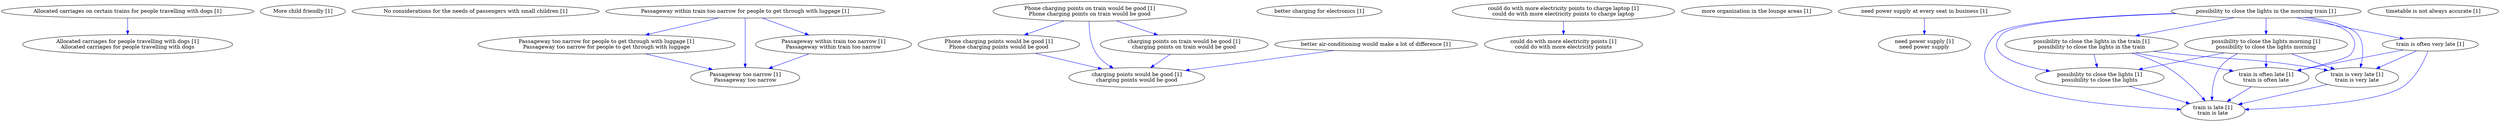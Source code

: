digraph collapsedGraph {
"Allocated carriages on certain trains for people travelling with dogs [1]""Allocated carriages for people travelling with dogs [1]\nAllocated carriages for people travelling with dogs""More child friendly [1]""No considerations for the needs of passengers with small children [1]""Passageway within train too narrow for people to get through with luggage [1]""Passageway too narrow for people to get through with luggage [1]\nPassageway too narrow for people to get through with luggage""Passageway too narrow [1]\nPassageway too narrow""Passageway within train too narrow [1]\nPassageway within train too narrow""Phone charging points on train would be good [1]\nPhone charging points on train would be good""Phone charging points would be good [1]\nPhone charging points would be good""charging points would be good [1]\ncharging points would be good""charging points on train would be good [1]\ncharging points on train would be good""better air-conditioning would make a lot of difference [1]""better charging for electronics [1]""could do with more electricity points to charge laptop [1]\ncould do with more electricity points to charge laptop""could do with more electricity points [1]\ncould do with more electricity points""more organization in the lounge areas [1]""need power supply at every seat in business [1]""need power supply [1]\nneed power supply""possibility to close the lights in the morning train [1]""possibility to close the lights in the train [1]\npossibility to close the lights in the train""possibility to close the lights [1]\npossibility to close the lights""possibility to close the lights morning [1]\npossibility to close the lights morning""timetable is not always accurate [1]""train is often very late [1]""train is often late [1]\ntrain is often late""train is late [1]\ntrain is late""train is very late [1]\ntrain is very late""Allocated carriages on certain trains for people travelling with dogs [1]" -> "Allocated carriages for people travelling with dogs [1]\nAllocated carriages for people travelling with dogs" [color=blue]
"Passageway within train too narrow for people to get through with luggage [1]" -> "Passageway too narrow for people to get through with luggage [1]\nPassageway too narrow for people to get through with luggage" [color=blue]
"Passageway too narrow for people to get through with luggage [1]\nPassageway too narrow for people to get through with luggage" -> "Passageway too narrow [1]\nPassageway too narrow" [color=blue]
"Passageway within train too narrow for people to get through with luggage [1]" -> "Passageway within train too narrow [1]\nPassageway within train too narrow" [color=blue]
"Passageway within train too narrow [1]\nPassageway within train too narrow" -> "Passageway too narrow [1]\nPassageway too narrow" [color=blue]
"Passageway within train too narrow for people to get through with luggage [1]" -> "Passageway too narrow [1]\nPassageway too narrow" [color=blue]
"Phone charging points on train would be good [1]\nPhone charging points on train would be good" -> "Phone charging points would be good [1]\nPhone charging points would be good" [color=blue]
"Phone charging points would be good [1]\nPhone charging points would be good" -> "charging points would be good [1]\ncharging points would be good" [color=blue]
"Phone charging points on train would be good [1]\nPhone charging points on train would be good" -> "charging points on train would be good [1]\ncharging points on train would be good" [color=blue]
"charging points on train would be good [1]\ncharging points on train would be good" -> "charging points would be good [1]\ncharging points would be good" [color=blue]
"Phone charging points on train would be good [1]\nPhone charging points on train would be good" -> "charging points would be good [1]\ncharging points would be good" [color=blue]
"better air-conditioning would make a lot of difference [1]" -> "charging points would be good [1]\ncharging points would be good" [color=blue]
"could do with more electricity points to charge laptop [1]\ncould do with more electricity points to charge laptop" -> "could do with more electricity points [1]\ncould do with more electricity points" [color=blue]
"need power supply at every seat in business [1]" -> "need power supply [1]\nneed power supply" [color=blue]
"possibility to close the lights in the morning train [1]" -> "possibility to close the lights in the train [1]\npossibility to close the lights in the train" [color=blue]
"possibility to close the lights in the train [1]\npossibility to close the lights in the train" -> "possibility to close the lights [1]\npossibility to close the lights" [color=blue]
"possibility to close the lights in the morning train [1]" -> "possibility to close the lights morning [1]\npossibility to close the lights morning" [color=blue]
"possibility to close the lights morning [1]\npossibility to close the lights morning" -> "possibility to close the lights [1]\npossibility to close the lights" [color=blue]
"possibility to close the lights in the morning train [1]" -> "possibility to close the lights [1]\npossibility to close the lights" [color=blue]
"train is often very late [1]" -> "train is often late [1]\ntrain is often late" [color=blue]
"train is often late [1]\ntrain is often late" -> "train is late [1]\ntrain is late" [color=blue]
"train is often very late [1]" -> "train is very late [1]\ntrain is very late" [color=blue]
"train is very late [1]\ntrain is very late" -> "train is late [1]\ntrain is late" [color=blue]
"train is often very late [1]" -> "train is late [1]\ntrain is late" [color=blue]
"possibility to close the lights [1]\npossibility to close the lights" -> "train is late [1]\ntrain is late" [color=blue]
"possibility to close the lights in the train [1]\npossibility to close the lights in the train" -> "train is often late [1]\ntrain is often late" [color=blue]
"possibility to close the lights in the train [1]\npossibility to close the lights in the train" -> "train is very late [1]\ntrain is very late" [color=blue]
"possibility to close the lights morning [1]\npossibility to close the lights morning" -> "train is often late [1]\ntrain is often late" [color=blue]
"possibility to close the lights morning [1]\npossibility to close the lights morning" -> "train is very late [1]\ntrain is very late" [color=blue]
"possibility to close the lights in the morning train [1]" -> "train is often very late [1]" [color=blue]
"possibility to close the lights in the morning train [1]" -> "train is often late [1]\ntrain is often late" [color=blue]
"possibility to close the lights in the morning train [1]" -> "train is very late [1]\ntrain is very late" [color=blue]
"possibility to close the lights in the morning train [1]" -> "train is late [1]\ntrain is late" [color=blue]
"possibility to close the lights in the train [1]\npossibility to close the lights in the train" -> "train is late [1]\ntrain is late" [color=blue]
"possibility to close the lights morning [1]\npossibility to close the lights morning" -> "train is late [1]\ntrain is late" [color=blue]
}